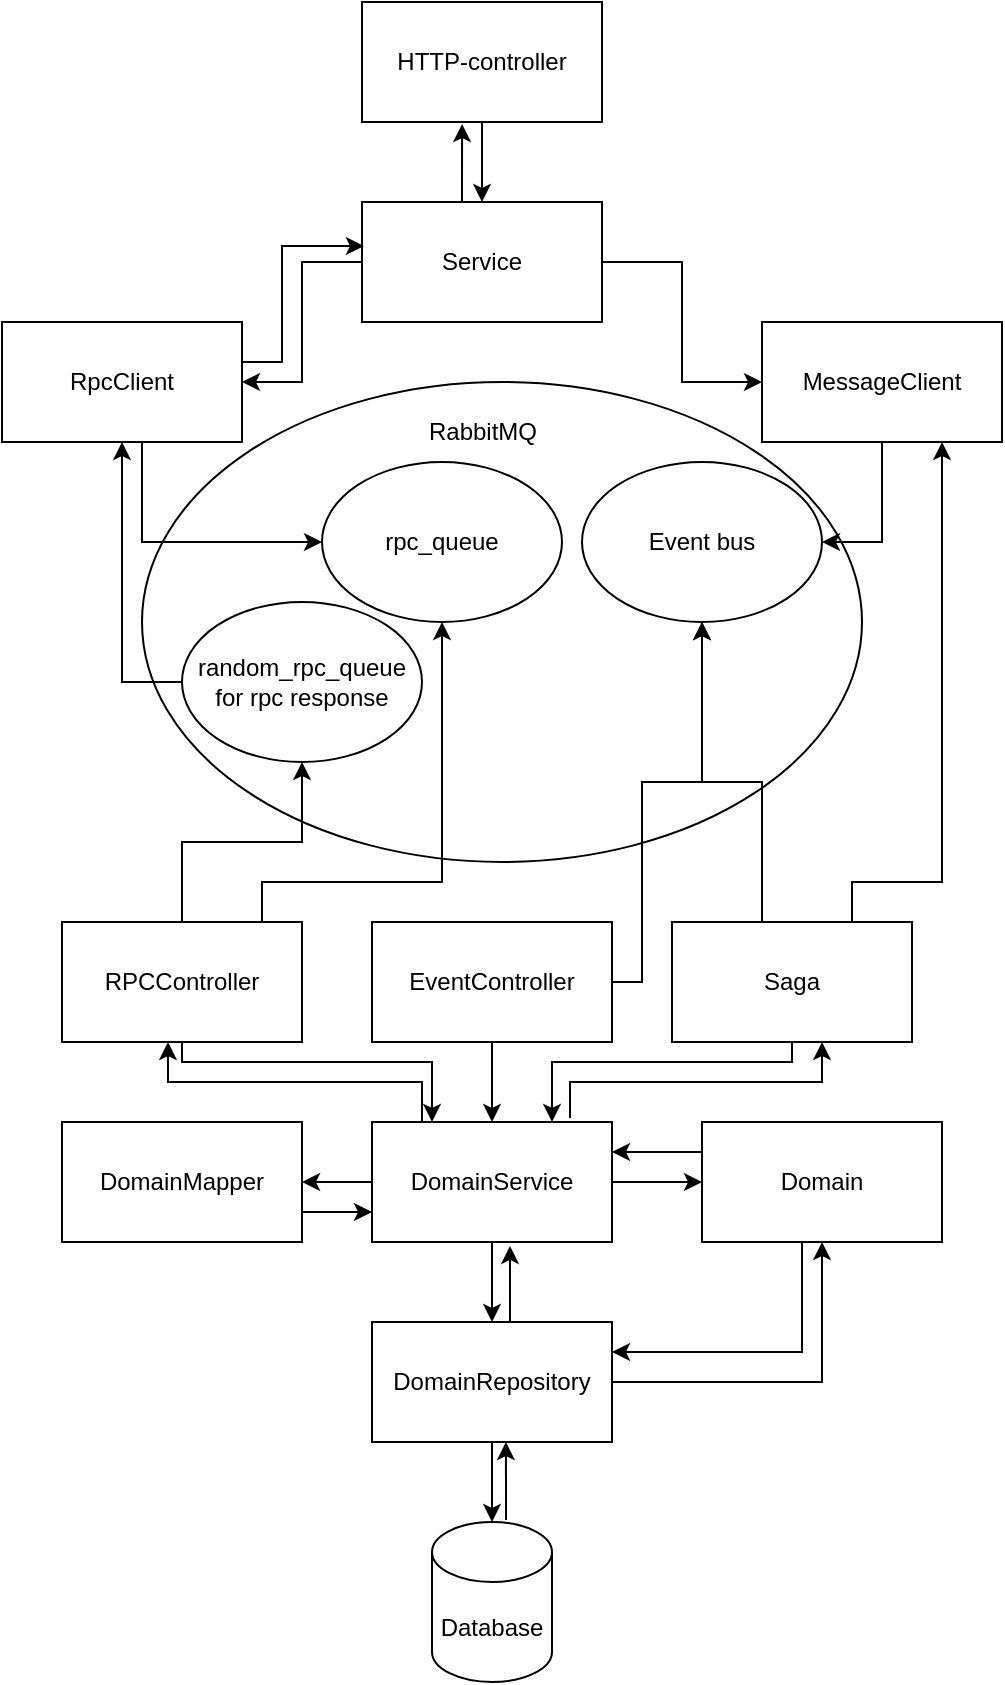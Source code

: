 <mxfile version="21.2.9" type="device">
  <diagram name="Страница 1" id="ppinPdBVUEu68U0y8L-f">
    <mxGraphModel dx="1500" dy="896" grid="1" gridSize="10" guides="1" tooltips="1" connect="1" arrows="1" fold="1" page="1" pageScale="1" pageWidth="827" pageHeight="1169" math="0" shadow="0">
      <root>
        <mxCell id="0" />
        <mxCell id="1" parent="0" />
        <mxCell id="VjqoURGvTfHTIGBrqnKs-32" value="" style="ellipse;whiteSpace=wrap;html=1;" vertex="1" parent="1">
          <mxGeometry x="220" y="270" width="360" height="240" as="geometry" />
        </mxCell>
        <mxCell id="VjqoURGvTfHTIGBrqnKs-29" style="edgeStyle=orthogonalEdgeStyle;rounded=0;orthogonalLoop=1;jettySize=auto;html=1;entryX=0.5;entryY=0;entryDx=0;entryDy=0;" edge="1" parent="1" source="VjqoURGvTfHTIGBrqnKs-26" target="VjqoURGvTfHTIGBrqnKs-28">
          <mxGeometry relative="1" as="geometry" />
        </mxCell>
        <mxCell id="VjqoURGvTfHTIGBrqnKs-26" value="HTTP-controller" style="rounded=0;whiteSpace=wrap;html=1;" vertex="1" parent="1">
          <mxGeometry x="330" y="80" width="120" height="60" as="geometry" />
        </mxCell>
        <mxCell id="VjqoURGvTfHTIGBrqnKs-31" value="" style="edgeStyle=orthogonalEdgeStyle;rounded=0;orthogonalLoop=1;jettySize=auto;html=1;" edge="1" parent="1" source="VjqoURGvTfHTIGBrqnKs-28" target="VjqoURGvTfHTIGBrqnKs-30">
          <mxGeometry relative="1" as="geometry" />
        </mxCell>
        <mxCell id="VjqoURGvTfHTIGBrqnKs-38" style="edgeStyle=orthogonalEdgeStyle;rounded=0;orthogonalLoop=1;jettySize=auto;html=1;entryX=0;entryY=0.5;entryDx=0;entryDy=0;" edge="1" parent="1" source="VjqoURGvTfHTIGBrqnKs-28" target="VjqoURGvTfHTIGBrqnKs-37">
          <mxGeometry relative="1" as="geometry" />
        </mxCell>
        <mxCell id="VjqoURGvTfHTIGBrqnKs-77" style="edgeStyle=orthogonalEdgeStyle;rounded=0;orthogonalLoop=1;jettySize=auto;html=1;entryX=0.417;entryY=1.017;entryDx=0;entryDy=0;entryPerimeter=0;" edge="1" parent="1" source="VjqoURGvTfHTIGBrqnKs-28" target="VjqoURGvTfHTIGBrqnKs-26">
          <mxGeometry relative="1" as="geometry">
            <Array as="points">
              <mxPoint x="380" y="170" />
              <mxPoint x="380" y="170" />
            </Array>
          </mxGeometry>
        </mxCell>
        <mxCell id="VjqoURGvTfHTIGBrqnKs-28" value="Service" style="rounded=0;whiteSpace=wrap;html=1;" vertex="1" parent="1">
          <mxGeometry x="330" y="180" width="120" height="60" as="geometry" />
        </mxCell>
        <mxCell id="VjqoURGvTfHTIGBrqnKs-35" style="edgeStyle=orthogonalEdgeStyle;rounded=0;orthogonalLoop=1;jettySize=auto;html=1;entryX=0;entryY=0.5;entryDx=0;entryDy=0;" edge="1" parent="1" source="VjqoURGvTfHTIGBrqnKs-30" target="VjqoURGvTfHTIGBrqnKs-34">
          <mxGeometry relative="1" as="geometry">
            <Array as="points">
              <mxPoint x="220" y="350" />
            </Array>
          </mxGeometry>
        </mxCell>
        <mxCell id="VjqoURGvTfHTIGBrqnKs-75" style="edgeStyle=orthogonalEdgeStyle;rounded=0;orthogonalLoop=1;jettySize=auto;html=1;entryX=0.008;entryY=0.367;entryDx=0;entryDy=0;entryPerimeter=0;" edge="1" parent="1" source="VjqoURGvTfHTIGBrqnKs-30" target="VjqoURGvTfHTIGBrqnKs-28">
          <mxGeometry relative="1" as="geometry">
            <Array as="points">
              <mxPoint x="290" y="260" />
              <mxPoint x="290" y="202" />
            </Array>
          </mxGeometry>
        </mxCell>
        <mxCell id="VjqoURGvTfHTIGBrqnKs-30" value="RpcClient" style="whiteSpace=wrap;html=1;rounded=0;" vertex="1" parent="1">
          <mxGeometry x="150" y="240" width="120" height="60" as="geometry" />
        </mxCell>
        <mxCell id="VjqoURGvTfHTIGBrqnKs-33" value="RabbitMQ" style="text;html=1;align=center;verticalAlign=middle;resizable=0;points=[];autosize=1;strokeColor=none;fillColor=none;" vertex="1" parent="1">
          <mxGeometry x="350" y="280" width="80" height="30" as="geometry" />
        </mxCell>
        <mxCell id="VjqoURGvTfHTIGBrqnKs-34" value="rpc_queue" style="ellipse;whiteSpace=wrap;html=1;" vertex="1" parent="1">
          <mxGeometry x="310" y="310" width="120" height="80" as="geometry" />
        </mxCell>
        <mxCell id="VjqoURGvTfHTIGBrqnKs-36" value="Event bus" style="ellipse;whiteSpace=wrap;html=1;" vertex="1" parent="1">
          <mxGeometry x="440" y="310" width="120" height="80" as="geometry" />
        </mxCell>
        <mxCell id="VjqoURGvTfHTIGBrqnKs-39" style="edgeStyle=orthogonalEdgeStyle;rounded=0;orthogonalLoop=1;jettySize=auto;html=1;entryX=1;entryY=0.5;entryDx=0;entryDy=0;" edge="1" parent="1" source="VjqoURGvTfHTIGBrqnKs-37" target="VjqoURGvTfHTIGBrqnKs-36">
          <mxGeometry relative="1" as="geometry">
            <Array as="points">
              <mxPoint x="590" y="350" />
            </Array>
          </mxGeometry>
        </mxCell>
        <mxCell id="VjqoURGvTfHTIGBrqnKs-37" value="MessageClient" style="rounded=0;whiteSpace=wrap;html=1;" vertex="1" parent="1">
          <mxGeometry x="530" y="240" width="120" height="60" as="geometry" />
        </mxCell>
        <mxCell id="VjqoURGvTfHTIGBrqnKs-60" style="edgeStyle=orthogonalEdgeStyle;rounded=0;orthogonalLoop=1;jettySize=auto;html=1;entryX=0.75;entryY=1;entryDx=0;entryDy=0;" edge="1" parent="1" source="VjqoURGvTfHTIGBrqnKs-40" target="VjqoURGvTfHTIGBrqnKs-37">
          <mxGeometry relative="1" as="geometry">
            <Array as="points">
              <mxPoint x="575" y="520" />
              <mxPoint x="620" y="520" />
            </Array>
          </mxGeometry>
        </mxCell>
        <mxCell id="VjqoURGvTfHTIGBrqnKs-63" style="edgeStyle=orthogonalEdgeStyle;rounded=0;orthogonalLoop=1;jettySize=auto;html=1;entryX=0.75;entryY=0;entryDx=0;entryDy=0;" edge="1" parent="1" source="VjqoURGvTfHTIGBrqnKs-40" target="VjqoURGvTfHTIGBrqnKs-50">
          <mxGeometry relative="1" as="geometry">
            <Array as="points">
              <mxPoint x="545" y="610" />
              <mxPoint x="425" y="610" />
            </Array>
          </mxGeometry>
        </mxCell>
        <mxCell id="VjqoURGvTfHTIGBrqnKs-65" style="edgeStyle=orthogonalEdgeStyle;rounded=0;orthogonalLoop=1;jettySize=auto;html=1;entryX=0.5;entryY=1;entryDx=0;entryDy=0;" edge="1" parent="1" source="VjqoURGvTfHTIGBrqnKs-40" target="VjqoURGvTfHTIGBrqnKs-36">
          <mxGeometry relative="1" as="geometry">
            <Array as="points">
              <mxPoint x="530" y="470" />
              <mxPoint x="500" y="470" />
            </Array>
          </mxGeometry>
        </mxCell>
        <mxCell id="VjqoURGvTfHTIGBrqnKs-40" value="Saga" style="rounded=0;whiteSpace=wrap;html=1;" vertex="1" parent="1">
          <mxGeometry x="485" y="540" width="120" height="60" as="geometry" />
        </mxCell>
        <mxCell id="VjqoURGvTfHTIGBrqnKs-42" style="edgeStyle=orthogonalEdgeStyle;rounded=0;orthogonalLoop=1;jettySize=auto;html=1;entryX=0.5;entryY=1;entryDx=0;entryDy=0;" edge="1" parent="1" source="VjqoURGvTfHTIGBrqnKs-41" target="VjqoURGvTfHTIGBrqnKs-36">
          <mxGeometry relative="1" as="geometry">
            <Array as="points">
              <mxPoint x="470" y="570" />
              <mxPoint x="470" y="470" />
              <mxPoint x="500" y="470" />
            </Array>
          </mxGeometry>
        </mxCell>
        <mxCell id="VjqoURGvTfHTIGBrqnKs-51" style="edgeStyle=orthogonalEdgeStyle;rounded=0;orthogonalLoop=1;jettySize=auto;html=1;" edge="1" parent="1" source="VjqoURGvTfHTIGBrqnKs-41" target="VjqoURGvTfHTIGBrqnKs-50">
          <mxGeometry relative="1" as="geometry" />
        </mxCell>
        <mxCell id="VjqoURGvTfHTIGBrqnKs-41" value="EventController" style="rounded=0;whiteSpace=wrap;html=1;" vertex="1" parent="1">
          <mxGeometry x="335" y="540" width="120" height="60" as="geometry" />
        </mxCell>
        <mxCell id="VjqoURGvTfHTIGBrqnKs-47" style="edgeStyle=orthogonalEdgeStyle;rounded=0;orthogonalLoop=1;jettySize=auto;html=1;entryX=0.5;entryY=1;entryDx=0;entryDy=0;" edge="1" parent="1" source="VjqoURGvTfHTIGBrqnKs-44" target="VjqoURGvTfHTIGBrqnKs-34">
          <mxGeometry relative="1" as="geometry">
            <Array as="points">
              <mxPoint x="280" y="520" />
              <mxPoint x="370" y="520" />
            </Array>
          </mxGeometry>
        </mxCell>
        <mxCell id="VjqoURGvTfHTIGBrqnKs-48" style="edgeStyle=orthogonalEdgeStyle;rounded=0;orthogonalLoop=1;jettySize=auto;html=1;entryX=0.5;entryY=1;entryDx=0;entryDy=0;" edge="1" parent="1" source="VjqoURGvTfHTIGBrqnKs-44" target="VjqoURGvTfHTIGBrqnKs-45">
          <mxGeometry relative="1" as="geometry" />
        </mxCell>
        <mxCell id="VjqoURGvTfHTIGBrqnKs-62" style="edgeStyle=orthogonalEdgeStyle;rounded=0;orthogonalLoop=1;jettySize=auto;html=1;entryX=0.25;entryY=0;entryDx=0;entryDy=0;" edge="1" parent="1" source="VjqoURGvTfHTIGBrqnKs-44" target="VjqoURGvTfHTIGBrqnKs-50">
          <mxGeometry relative="1" as="geometry">
            <Array as="points">
              <mxPoint x="240" y="610" />
              <mxPoint x="365" y="610" />
            </Array>
          </mxGeometry>
        </mxCell>
        <mxCell id="VjqoURGvTfHTIGBrqnKs-44" value="RPCController" style="rounded=0;whiteSpace=wrap;html=1;" vertex="1" parent="1">
          <mxGeometry x="180" y="540" width="120" height="60" as="geometry" />
        </mxCell>
        <mxCell id="VjqoURGvTfHTIGBrqnKs-49" style="edgeStyle=orthogonalEdgeStyle;rounded=0;orthogonalLoop=1;jettySize=auto;html=1;entryX=0.5;entryY=1;entryDx=0;entryDy=0;" edge="1" parent="1" source="VjqoURGvTfHTIGBrqnKs-45" target="VjqoURGvTfHTIGBrqnKs-30">
          <mxGeometry relative="1" as="geometry">
            <Array as="points">
              <mxPoint x="210" y="420" />
            </Array>
          </mxGeometry>
        </mxCell>
        <mxCell id="VjqoURGvTfHTIGBrqnKs-45" value="random_rpc_queue&lt;br&gt;for rpc response" style="ellipse;whiteSpace=wrap;html=1;" vertex="1" parent="1">
          <mxGeometry x="240" y="380" width="120" height="80" as="geometry" />
        </mxCell>
        <mxCell id="VjqoURGvTfHTIGBrqnKs-53" value="" style="edgeStyle=orthogonalEdgeStyle;rounded=0;orthogonalLoop=1;jettySize=auto;html=1;" edge="1" parent="1" source="VjqoURGvTfHTIGBrqnKs-50" target="VjqoURGvTfHTIGBrqnKs-52">
          <mxGeometry relative="1" as="geometry" />
        </mxCell>
        <mxCell id="VjqoURGvTfHTIGBrqnKs-57" value="" style="edgeStyle=orthogonalEdgeStyle;rounded=0;orthogonalLoop=1;jettySize=auto;html=1;" edge="1" parent="1" source="VjqoURGvTfHTIGBrqnKs-50" target="VjqoURGvTfHTIGBrqnKs-56">
          <mxGeometry relative="1" as="geometry" />
        </mxCell>
        <mxCell id="VjqoURGvTfHTIGBrqnKs-59" value="" style="edgeStyle=orthogonalEdgeStyle;rounded=0;orthogonalLoop=1;jettySize=auto;html=1;" edge="1" parent="1" source="VjqoURGvTfHTIGBrqnKs-50">
          <mxGeometry relative="1" as="geometry">
            <mxPoint x="500" y="670" as="targetPoint" />
          </mxGeometry>
        </mxCell>
        <mxCell id="VjqoURGvTfHTIGBrqnKs-74" style="edgeStyle=orthogonalEdgeStyle;rounded=0;orthogonalLoop=1;jettySize=auto;html=1;" edge="1" parent="1" source="VjqoURGvTfHTIGBrqnKs-50">
          <mxGeometry relative="1" as="geometry">
            <mxPoint x="233" y="600" as="targetPoint" />
            <Array as="points">
              <mxPoint x="360" y="620" />
              <mxPoint x="233" y="620" />
            </Array>
          </mxGeometry>
        </mxCell>
        <mxCell id="VjqoURGvTfHTIGBrqnKs-50" value="DomainService" style="rounded=0;whiteSpace=wrap;html=1;" vertex="1" parent="1">
          <mxGeometry x="335" y="640" width="120" height="60" as="geometry" />
        </mxCell>
        <mxCell id="VjqoURGvTfHTIGBrqnKs-55" style="edgeStyle=orthogonalEdgeStyle;rounded=0;orthogonalLoop=1;jettySize=auto;html=1;entryX=0.5;entryY=0;entryDx=0;entryDy=0;entryPerimeter=0;" edge="1" parent="1" source="VjqoURGvTfHTIGBrqnKs-52" target="VjqoURGvTfHTIGBrqnKs-54">
          <mxGeometry relative="1" as="geometry" />
        </mxCell>
        <mxCell id="VjqoURGvTfHTIGBrqnKs-67" style="edgeStyle=orthogonalEdgeStyle;rounded=0;orthogonalLoop=1;jettySize=auto;html=1;entryX=0.575;entryY=1.033;entryDx=0;entryDy=0;entryPerimeter=0;" edge="1" parent="1" source="VjqoURGvTfHTIGBrqnKs-52" target="VjqoURGvTfHTIGBrqnKs-50">
          <mxGeometry relative="1" as="geometry">
            <Array as="points">
              <mxPoint x="404" y="730" />
              <mxPoint x="404" y="730" />
            </Array>
          </mxGeometry>
        </mxCell>
        <mxCell id="VjqoURGvTfHTIGBrqnKs-70" style="edgeStyle=orthogonalEdgeStyle;rounded=0;orthogonalLoop=1;jettySize=auto;html=1;entryX=0.5;entryY=1;entryDx=0;entryDy=0;" edge="1" parent="1" source="VjqoURGvTfHTIGBrqnKs-52" target="VjqoURGvTfHTIGBrqnKs-64">
          <mxGeometry relative="1" as="geometry" />
        </mxCell>
        <mxCell id="VjqoURGvTfHTIGBrqnKs-52" value="DomainRepository" style="whiteSpace=wrap;html=1;rounded=0;" vertex="1" parent="1">
          <mxGeometry x="335" y="740" width="120" height="60" as="geometry" />
        </mxCell>
        <mxCell id="VjqoURGvTfHTIGBrqnKs-54" value="Database" style="shape=cylinder3;whiteSpace=wrap;html=1;boundedLbl=1;backgroundOutline=1;size=15;" vertex="1" parent="1">
          <mxGeometry x="365" y="840" width="60" height="80" as="geometry" />
        </mxCell>
        <mxCell id="VjqoURGvTfHTIGBrqnKs-56" value="DomainMapper" style="whiteSpace=wrap;html=1;rounded=0;" vertex="1" parent="1">
          <mxGeometry x="180" y="640" width="120" height="60" as="geometry" />
        </mxCell>
        <mxCell id="VjqoURGvTfHTIGBrqnKs-71" style="edgeStyle=orthogonalEdgeStyle;rounded=0;orthogonalLoop=1;jettySize=auto;html=1;entryX=1;entryY=0.25;entryDx=0;entryDy=0;" edge="1" parent="1" source="VjqoURGvTfHTIGBrqnKs-64" target="VjqoURGvTfHTIGBrqnKs-52">
          <mxGeometry relative="1" as="geometry">
            <Array as="points">
              <mxPoint x="550" y="755" />
            </Array>
          </mxGeometry>
        </mxCell>
        <mxCell id="VjqoURGvTfHTIGBrqnKs-64" value="Domain" style="rounded=0;whiteSpace=wrap;html=1;" vertex="1" parent="1">
          <mxGeometry x="500" y="640" width="120" height="60" as="geometry" />
        </mxCell>
        <mxCell id="VjqoURGvTfHTIGBrqnKs-66" value="" style="endArrow=classic;html=1;rounded=0;exitX=0.617;exitY=-0.012;exitDx=0;exitDy=0;exitPerimeter=0;entryX=0.558;entryY=1;entryDx=0;entryDy=0;entryPerimeter=0;" edge="1" parent="1" source="VjqoURGvTfHTIGBrqnKs-54" target="VjqoURGvTfHTIGBrqnKs-52">
          <mxGeometry width="50" height="50" relative="1" as="geometry">
            <mxPoint x="460" y="870" as="sourcePoint" />
            <mxPoint x="510" y="820" as="targetPoint" />
          </mxGeometry>
        </mxCell>
        <mxCell id="VjqoURGvTfHTIGBrqnKs-68" value="" style="endArrow=classic;html=1;rounded=0;exitX=1;exitY=0.75;exitDx=0;exitDy=0;entryX=0;entryY=0.75;entryDx=0;entryDy=0;" edge="1" parent="1" source="VjqoURGvTfHTIGBrqnKs-56" target="VjqoURGvTfHTIGBrqnKs-50">
          <mxGeometry width="50" height="50" relative="1" as="geometry">
            <mxPoint x="320" y="750" as="sourcePoint" />
            <mxPoint x="370" y="700" as="targetPoint" />
          </mxGeometry>
        </mxCell>
        <mxCell id="VjqoURGvTfHTIGBrqnKs-69" value="" style="endArrow=classic;html=1;rounded=0;exitX=0;exitY=0.25;exitDx=0;exitDy=0;entryX=1;entryY=0.25;entryDx=0;entryDy=0;" edge="1" parent="1" source="VjqoURGvTfHTIGBrqnKs-64" target="VjqoURGvTfHTIGBrqnKs-50">
          <mxGeometry width="50" height="50" relative="1" as="geometry">
            <mxPoint x="475" y="720" as="sourcePoint" />
            <mxPoint x="525" y="670" as="targetPoint" />
          </mxGeometry>
        </mxCell>
        <mxCell id="VjqoURGvTfHTIGBrqnKs-72" value="" style="endArrow=classic;html=1;rounded=0;exitX=0.825;exitY=-0.033;exitDx=0;exitDy=0;exitPerimeter=0;" edge="1" parent="1" source="VjqoURGvTfHTIGBrqnKs-50">
          <mxGeometry width="50" height="50" relative="1" as="geometry">
            <mxPoint x="670" y="650" as="sourcePoint" />
            <mxPoint x="560" y="600" as="targetPoint" />
            <Array as="points">
              <mxPoint x="434" y="620" />
              <mxPoint x="560" y="620" />
            </Array>
          </mxGeometry>
        </mxCell>
      </root>
    </mxGraphModel>
  </diagram>
</mxfile>
